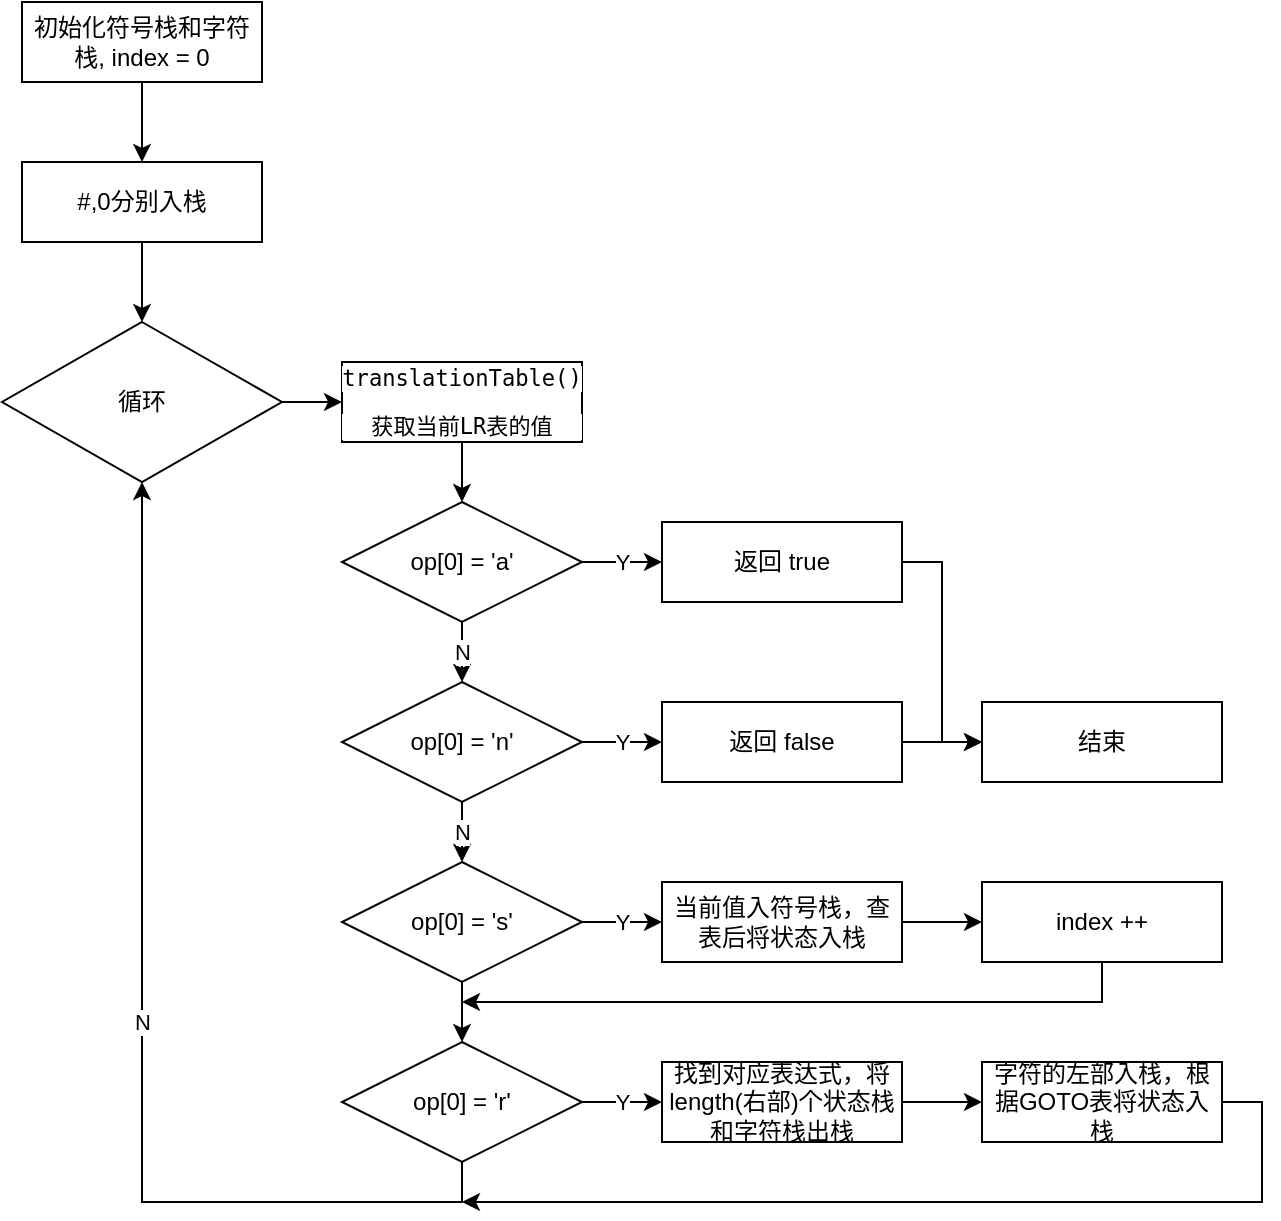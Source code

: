 <mxfile version="21.3.7" type="github">
  <diagram name="第 1 页" id="blYJefQpO97ReCXueAZ_">
    <mxGraphModel dx="1461" dy="636" grid="1" gridSize="10" guides="1" tooltips="1" connect="1" arrows="1" fold="1" page="1" pageScale="1" pageWidth="827" pageHeight="1169" math="0" shadow="0">
      <root>
        <mxCell id="0" />
        <mxCell id="1" parent="0" />
        <mxCell id="uJlS_WGVxxjhcVMHavWD-7" style="edgeStyle=orthogonalEdgeStyle;rounded=0;orthogonalLoop=1;jettySize=auto;html=1;exitX=0.5;exitY=1;exitDx=0;exitDy=0;entryX=0.5;entryY=0;entryDx=0;entryDy=0;" edge="1" parent="1" source="uJlS_WGVxxjhcVMHavWD-1" target="uJlS_WGVxxjhcVMHavWD-2">
          <mxGeometry relative="1" as="geometry" />
        </mxCell>
        <mxCell id="uJlS_WGVxxjhcVMHavWD-1" value="初始化符号栈和字符栈, index = 0" style="rounded=0;whiteSpace=wrap;html=1;" vertex="1" parent="1">
          <mxGeometry x="120" y="80" width="120" height="40" as="geometry" />
        </mxCell>
        <mxCell id="uJlS_WGVxxjhcVMHavWD-8" style="edgeStyle=orthogonalEdgeStyle;rounded=0;orthogonalLoop=1;jettySize=auto;html=1;exitX=0.5;exitY=1;exitDx=0;exitDy=0;entryX=0.5;entryY=0;entryDx=0;entryDy=0;" edge="1" parent="1" source="uJlS_WGVxxjhcVMHavWD-2" target="uJlS_WGVxxjhcVMHavWD-4">
          <mxGeometry relative="1" as="geometry" />
        </mxCell>
        <mxCell id="uJlS_WGVxxjhcVMHavWD-2" value="#,0分别入栈" style="rounded=0;whiteSpace=wrap;html=1;" vertex="1" parent="1">
          <mxGeometry x="120" y="160" width="120" height="40" as="geometry" />
        </mxCell>
        <mxCell id="uJlS_WGVxxjhcVMHavWD-22" style="edgeStyle=orthogonalEdgeStyle;rounded=0;orthogonalLoop=1;jettySize=auto;html=1;exitX=1;exitY=0.5;exitDx=0;exitDy=0;entryX=0;entryY=0.5;entryDx=0;entryDy=0;" edge="1" parent="1" source="uJlS_WGVxxjhcVMHavWD-4" target="uJlS_WGVxxjhcVMHavWD-9">
          <mxGeometry relative="1" as="geometry" />
        </mxCell>
        <mxCell id="uJlS_WGVxxjhcVMHavWD-4" value="循环" style="rhombus;whiteSpace=wrap;html=1;" vertex="1" parent="1">
          <mxGeometry x="110" y="240" width="140" height="80" as="geometry" />
        </mxCell>
        <mxCell id="uJlS_WGVxxjhcVMHavWD-12" style="edgeStyle=orthogonalEdgeStyle;rounded=0;orthogonalLoop=1;jettySize=auto;html=1;exitX=0.5;exitY=1;exitDx=0;exitDy=0;entryX=0.5;entryY=0;entryDx=0;entryDy=0;" edge="1" parent="1" source="uJlS_WGVxxjhcVMHavWD-9" target="uJlS_WGVxxjhcVMHavWD-11">
          <mxGeometry relative="1" as="geometry" />
        </mxCell>
        <mxCell id="uJlS_WGVxxjhcVMHavWD-9" value="&lt;pre style=&quot;background-color: rgb(255, 255, 255); font-family: &amp;quot;JetBrains Mono&amp;quot;, monospace; font-size: 8.3pt;&quot;&gt;translationTable()&lt;/pre&gt;&lt;pre style=&quot;background-color: rgb(255, 255, 255); font-family: &amp;quot;JetBrains Mono&amp;quot;, monospace; font-size: 8.3pt;&quot;&gt;获取当前LR表的值&lt;/pre&gt;" style="rounded=0;whiteSpace=wrap;html=1;" vertex="1" parent="1">
          <mxGeometry x="280" y="260" width="120" height="40" as="geometry" />
        </mxCell>
        <mxCell id="uJlS_WGVxxjhcVMHavWD-15" value="Y" style="edgeStyle=orthogonalEdgeStyle;rounded=0;orthogonalLoop=1;jettySize=auto;html=1;exitX=1;exitY=0.5;exitDx=0;exitDy=0;entryX=0;entryY=0.5;entryDx=0;entryDy=0;" edge="1" parent="1" source="uJlS_WGVxxjhcVMHavWD-11" target="uJlS_WGVxxjhcVMHavWD-13">
          <mxGeometry relative="1" as="geometry" />
        </mxCell>
        <mxCell id="uJlS_WGVxxjhcVMHavWD-21" value="N" style="edgeStyle=orthogonalEdgeStyle;rounded=0;orthogonalLoop=1;jettySize=auto;html=1;exitX=0.5;exitY=1;exitDx=0;exitDy=0;entryX=0.5;entryY=0;entryDx=0;entryDy=0;" edge="1" parent="1" source="uJlS_WGVxxjhcVMHavWD-11" target="uJlS_WGVxxjhcVMHavWD-17">
          <mxGeometry relative="1" as="geometry" />
        </mxCell>
        <mxCell id="uJlS_WGVxxjhcVMHavWD-11" value="op[0] = &#39;a&#39;" style="rhombus;whiteSpace=wrap;html=1;" vertex="1" parent="1">
          <mxGeometry x="280" y="330" width="120" height="60" as="geometry" />
        </mxCell>
        <mxCell id="uJlS_WGVxxjhcVMHavWD-16" style="edgeStyle=orthogonalEdgeStyle;rounded=0;orthogonalLoop=1;jettySize=auto;html=1;exitX=1;exitY=0.5;exitDx=0;exitDy=0;entryX=0;entryY=0.5;entryDx=0;entryDy=0;" edge="1" parent="1" source="uJlS_WGVxxjhcVMHavWD-13" target="uJlS_WGVxxjhcVMHavWD-14">
          <mxGeometry relative="1" as="geometry" />
        </mxCell>
        <mxCell id="uJlS_WGVxxjhcVMHavWD-13" value="返回 true" style="rounded=0;whiteSpace=wrap;html=1;" vertex="1" parent="1">
          <mxGeometry x="440" y="340" width="120" height="40" as="geometry" />
        </mxCell>
        <mxCell id="uJlS_WGVxxjhcVMHavWD-14" value="结束" style="rounded=0;whiteSpace=wrap;html=1;" vertex="1" parent="1">
          <mxGeometry x="600" y="430" width="120" height="40" as="geometry" />
        </mxCell>
        <mxCell id="uJlS_WGVxxjhcVMHavWD-20" value="Y" style="edgeStyle=orthogonalEdgeStyle;rounded=0;orthogonalLoop=1;jettySize=auto;html=1;exitX=1;exitY=0.5;exitDx=0;exitDy=0;entryX=0;entryY=0.5;entryDx=0;entryDy=0;" edge="1" parent="1" source="uJlS_WGVxxjhcVMHavWD-17" target="uJlS_WGVxxjhcVMHavWD-18">
          <mxGeometry relative="1" as="geometry" />
        </mxCell>
        <mxCell id="uJlS_WGVxxjhcVMHavWD-31" value="N" style="edgeStyle=orthogonalEdgeStyle;rounded=0;orthogonalLoop=1;jettySize=auto;html=1;exitX=0.5;exitY=1;exitDx=0;exitDy=0;entryX=0.5;entryY=0;entryDx=0;entryDy=0;" edge="1" parent="1" source="uJlS_WGVxxjhcVMHavWD-17" target="uJlS_WGVxxjhcVMHavWD-23">
          <mxGeometry relative="1" as="geometry" />
        </mxCell>
        <mxCell id="uJlS_WGVxxjhcVMHavWD-17" value="op[0] = &#39;n&#39;" style="rhombus;whiteSpace=wrap;html=1;" vertex="1" parent="1">
          <mxGeometry x="280" y="420" width="120" height="60" as="geometry" />
        </mxCell>
        <mxCell id="uJlS_WGVxxjhcVMHavWD-19" style="edgeStyle=orthogonalEdgeStyle;rounded=0;orthogonalLoop=1;jettySize=auto;html=1;exitX=1;exitY=0.5;exitDx=0;exitDy=0;entryX=0;entryY=0.5;entryDx=0;entryDy=0;" edge="1" parent="1" source="uJlS_WGVxxjhcVMHavWD-18" target="uJlS_WGVxxjhcVMHavWD-14">
          <mxGeometry relative="1" as="geometry" />
        </mxCell>
        <mxCell id="uJlS_WGVxxjhcVMHavWD-18" value="返回 false" style="rounded=0;whiteSpace=wrap;html=1;" vertex="1" parent="1">
          <mxGeometry x="440" y="430" width="120" height="40" as="geometry" />
        </mxCell>
        <mxCell id="uJlS_WGVxxjhcVMHavWD-29" value="Y" style="edgeStyle=orthogonalEdgeStyle;rounded=0;orthogonalLoop=1;jettySize=auto;html=1;exitX=1;exitY=0.5;exitDx=0;exitDy=0;entryX=0;entryY=0.5;entryDx=0;entryDy=0;" edge="1" parent="1" source="uJlS_WGVxxjhcVMHavWD-23" target="uJlS_WGVxxjhcVMHavWD-27">
          <mxGeometry relative="1" as="geometry" />
        </mxCell>
        <mxCell id="uJlS_WGVxxjhcVMHavWD-32" style="edgeStyle=orthogonalEdgeStyle;rounded=0;orthogonalLoop=1;jettySize=auto;html=1;exitX=0.5;exitY=1;exitDx=0;exitDy=0;entryX=0.5;entryY=0;entryDx=0;entryDy=0;" edge="1" parent="1" source="uJlS_WGVxxjhcVMHavWD-23" target="uJlS_WGVxxjhcVMHavWD-24">
          <mxGeometry relative="1" as="geometry" />
        </mxCell>
        <mxCell id="uJlS_WGVxxjhcVMHavWD-23" value="op[0] = &#39;s&#39;" style="rhombus;whiteSpace=wrap;html=1;" vertex="1" parent="1">
          <mxGeometry x="280" y="510" width="120" height="60" as="geometry" />
        </mxCell>
        <mxCell id="uJlS_WGVxxjhcVMHavWD-35" value="Y" style="edgeStyle=orthogonalEdgeStyle;rounded=0;orthogonalLoop=1;jettySize=auto;html=1;exitX=1;exitY=0.5;exitDx=0;exitDy=0;entryX=0;entryY=0.5;entryDx=0;entryDy=0;" edge="1" parent="1" source="uJlS_WGVxxjhcVMHavWD-24" target="uJlS_WGVxxjhcVMHavWD-33">
          <mxGeometry relative="1" as="geometry" />
        </mxCell>
        <mxCell id="uJlS_WGVxxjhcVMHavWD-38" value="N" style="edgeStyle=orthogonalEdgeStyle;rounded=0;orthogonalLoop=1;jettySize=auto;html=1;exitX=0.5;exitY=1;exitDx=0;exitDy=0;entryX=0.5;entryY=1;entryDx=0;entryDy=0;" edge="1" parent="1" source="uJlS_WGVxxjhcVMHavWD-24" target="uJlS_WGVxxjhcVMHavWD-4">
          <mxGeometry relative="1" as="geometry" />
        </mxCell>
        <mxCell id="uJlS_WGVxxjhcVMHavWD-24" value="op[0] = &#39;r&#39;" style="rhombus;whiteSpace=wrap;html=1;" vertex="1" parent="1">
          <mxGeometry x="280" y="600" width="120" height="60" as="geometry" />
        </mxCell>
        <mxCell id="uJlS_WGVxxjhcVMHavWD-30" style="edgeStyle=orthogonalEdgeStyle;rounded=0;orthogonalLoop=1;jettySize=auto;html=1;exitX=1;exitY=0.5;exitDx=0;exitDy=0;entryX=0;entryY=0.5;entryDx=0;entryDy=0;" edge="1" parent="1" source="uJlS_WGVxxjhcVMHavWD-27" target="uJlS_WGVxxjhcVMHavWD-28">
          <mxGeometry relative="1" as="geometry" />
        </mxCell>
        <mxCell id="uJlS_WGVxxjhcVMHavWD-27" value="当前值入符号栈，查表后将状态入栈" style="rounded=0;whiteSpace=wrap;html=1;" vertex="1" parent="1">
          <mxGeometry x="440" y="520" width="120" height="40" as="geometry" />
        </mxCell>
        <mxCell id="uJlS_WGVxxjhcVMHavWD-37" style="edgeStyle=orthogonalEdgeStyle;rounded=0;orthogonalLoop=1;jettySize=auto;html=1;exitX=0.5;exitY=1;exitDx=0;exitDy=0;" edge="1" parent="1" source="uJlS_WGVxxjhcVMHavWD-28">
          <mxGeometry relative="1" as="geometry">
            <mxPoint x="340" y="580" as="targetPoint" />
            <Array as="points">
              <mxPoint x="660" y="580" />
            </Array>
          </mxGeometry>
        </mxCell>
        <mxCell id="uJlS_WGVxxjhcVMHavWD-28" value="index ++" style="rounded=0;whiteSpace=wrap;html=1;" vertex="1" parent="1">
          <mxGeometry x="600" y="520" width="120" height="40" as="geometry" />
        </mxCell>
        <mxCell id="uJlS_WGVxxjhcVMHavWD-36" style="edgeStyle=orthogonalEdgeStyle;rounded=0;orthogonalLoop=1;jettySize=auto;html=1;exitX=1;exitY=0.5;exitDx=0;exitDy=0;entryX=0;entryY=0.5;entryDx=0;entryDy=0;" edge="1" parent="1" source="uJlS_WGVxxjhcVMHavWD-33" target="uJlS_WGVxxjhcVMHavWD-34">
          <mxGeometry relative="1" as="geometry" />
        </mxCell>
        <mxCell id="uJlS_WGVxxjhcVMHavWD-33" value="找到对应表达式，将length(右部)个状态栈和字符栈出栈" style="rounded=0;whiteSpace=wrap;html=1;" vertex="1" parent="1">
          <mxGeometry x="440" y="610" width="120" height="40" as="geometry" />
        </mxCell>
        <mxCell id="uJlS_WGVxxjhcVMHavWD-39" style="edgeStyle=orthogonalEdgeStyle;rounded=0;orthogonalLoop=1;jettySize=auto;html=1;exitX=1;exitY=0.5;exitDx=0;exitDy=0;" edge="1" parent="1" source="uJlS_WGVxxjhcVMHavWD-34">
          <mxGeometry relative="1" as="geometry">
            <mxPoint x="340" y="680" as="targetPoint" />
            <Array as="points">
              <mxPoint x="740" y="630" />
              <mxPoint x="740" y="680" />
            </Array>
          </mxGeometry>
        </mxCell>
        <mxCell id="uJlS_WGVxxjhcVMHavWD-34" value="字符的左部入栈，根据GOTO表将状态入栈" style="rounded=0;whiteSpace=wrap;html=1;" vertex="1" parent="1">
          <mxGeometry x="600" y="610" width="120" height="40" as="geometry" />
        </mxCell>
      </root>
    </mxGraphModel>
  </diagram>
</mxfile>
